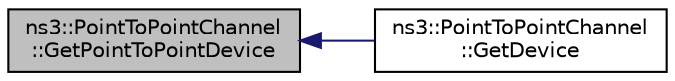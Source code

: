 digraph "ns3::PointToPointChannel::GetPointToPointDevice"
{
  edge [fontname="Helvetica",fontsize="10",labelfontname="Helvetica",labelfontsize="10"];
  node [fontname="Helvetica",fontsize="10",shape=record];
  rankdir="LR";
  Node1 [label="ns3::PointToPointChannel\l::GetPointToPointDevice",height=0.2,width=0.4,color="black", fillcolor="grey75", style="filled", fontcolor="black"];
  Node1 -> Node2 [dir="back",color="midnightblue",fontsize="10",style="solid"];
  Node2 [label="ns3::PointToPointChannel\l::GetDevice",height=0.2,width=0.4,color="black", fillcolor="white", style="filled",URL="$dd/da8/classns3_1_1PointToPointChannel.html#a6d35f987220b14627ff078a944314351",tooltip="Get NetDevice corresponding to index i on this channel. "];
}
